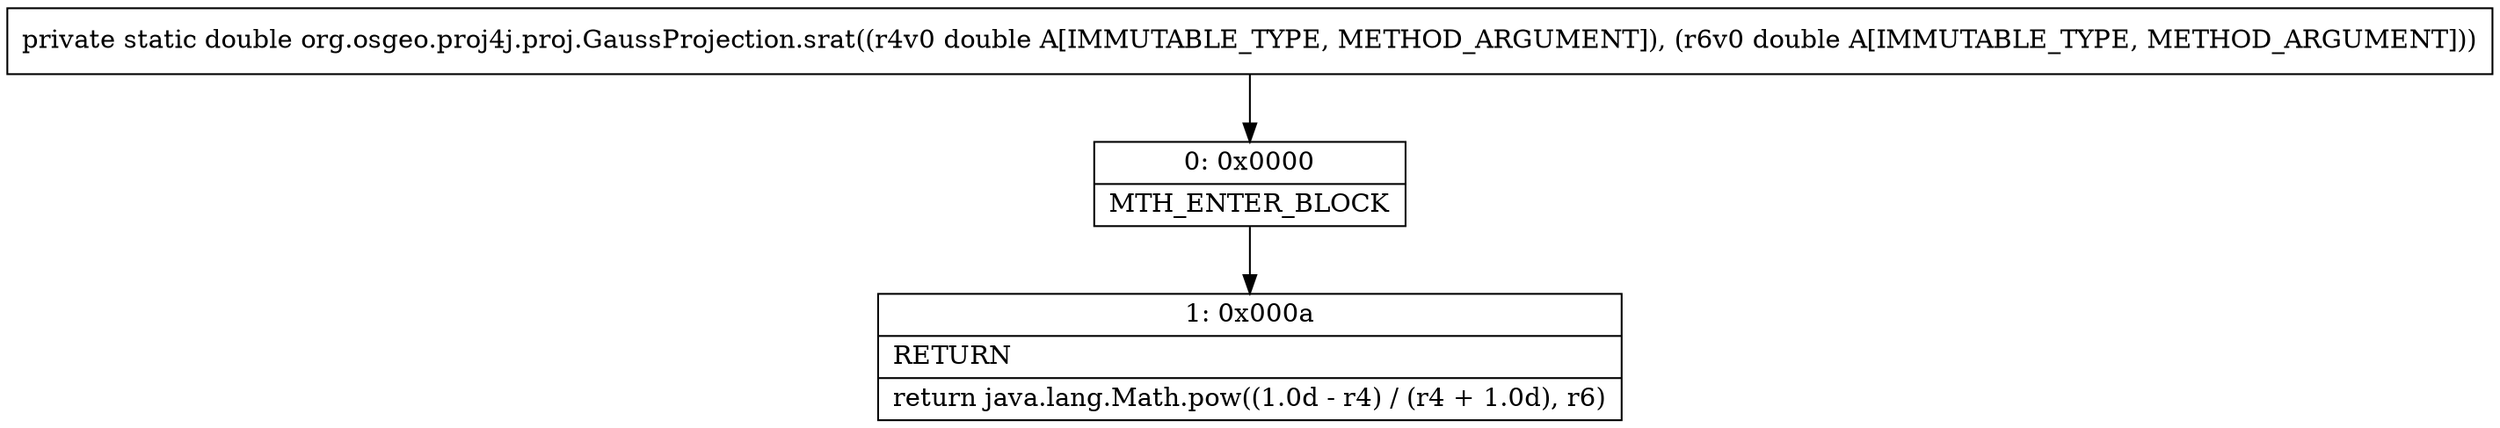 digraph "CFG fororg.osgeo.proj4j.proj.GaussProjection.srat(DD)D" {
Node_0 [shape=record,label="{0\:\ 0x0000|MTH_ENTER_BLOCK\l}"];
Node_1 [shape=record,label="{1\:\ 0x000a|RETURN\l|return java.lang.Math.pow((1.0d \- r4) \/ (r4 + 1.0d), r6)\l}"];
MethodNode[shape=record,label="{private static double org.osgeo.proj4j.proj.GaussProjection.srat((r4v0 double A[IMMUTABLE_TYPE, METHOD_ARGUMENT]), (r6v0 double A[IMMUTABLE_TYPE, METHOD_ARGUMENT])) }"];
MethodNode -> Node_0;
Node_0 -> Node_1;
}


